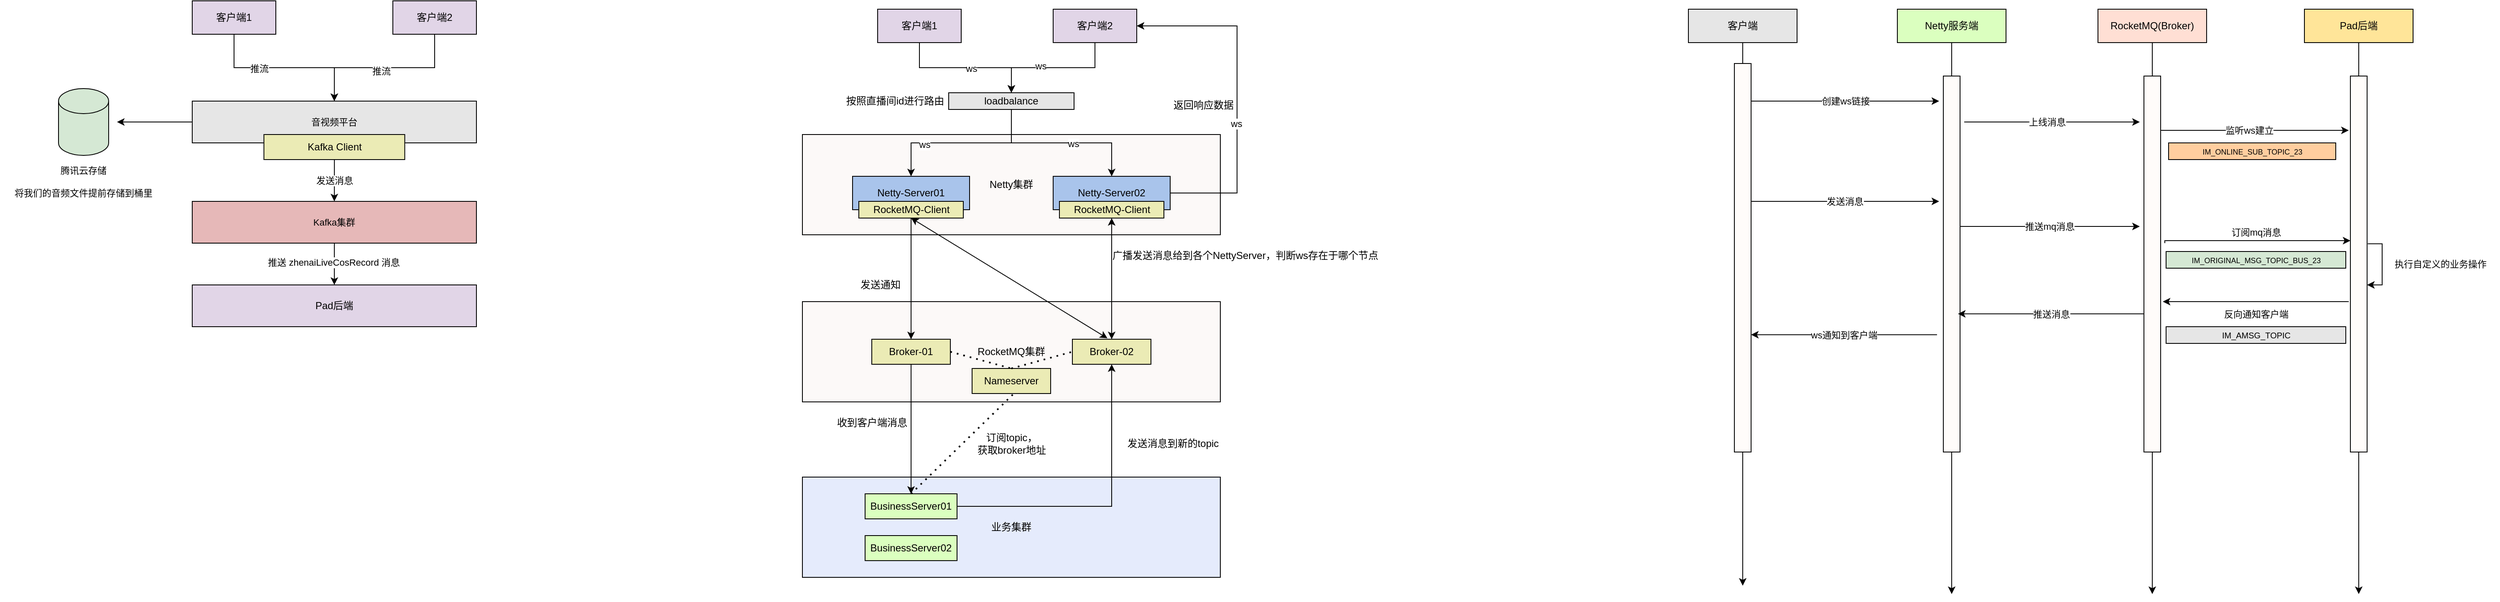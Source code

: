 <mxfile version="17.4.1" type="github">
  <diagram id="0dCZxyW4x5zEOJx5_g3J" name="Page-1">
    <mxGraphModel dx="1515" dy="701" grid="1" gridSize="10" guides="1" tooltips="1" connect="1" arrows="1" fold="1" page="1" pageScale="1" pageWidth="827" pageHeight="1169" math="0" shadow="0">
      <root>
        <mxCell id="0" />
        <mxCell id="1" parent="0" />
        <mxCell id="oNxq9JDDvM6uJv1V1Ub6-12" style="edgeStyle=orthogonalEdgeStyle;rounded=0;orthogonalLoop=1;jettySize=auto;html=1;" edge="1" parent="1" source="oNxq9JDDvM6uJv1V1Ub6-1" target="oNxq9JDDvM6uJv1V1Ub6-10">
          <mxGeometry relative="1" as="geometry" />
        </mxCell>
        <mxCell id="oNxq9JDDvM6uJv1V1Ub6-44" value="ws" style="edgeLabel;html=1;align=center;verticalAlign=middle;resizable=0;points=[];" vertex="1" connectable="0" parent="oNxq9JDDvM6uJv1V1Ub6-12">
          <mxGeometry x="0.084" y="-1" relative="1" as="geometry">
            <mxPoint as="offset" />
          </mxGeometry>
        </mxCell>
        <mxCell id="oNxq9JDDvM6uJv1V1Ub6-1" value="客户端1" style="rounded=0;whiteSpace=wrap;html=1;fillColor=#E1D5E7;" vertex="1" parent="1">
          <mxGeometry x="1150" y="90" width="100" height="40" as="geometry" />
        </mxCell>
        <mxCell id="oNxq9JDDvM6uJv1V1Ub6-13" style="edgeStyle=orthogonalEdgeStyle;rounded=0;orthogonalLoop=1;jettySize=auto;html=1;entryX=0.5;entryY=0;entryDx=0;entryDy=0;" edge="1" parent="1" source="oNxq9JDDvM6uJv1V1Ub6-4" target="oNxq9JDDvM6uJv1V1Ub6-10">
          <mxGeometry relative="1" as="geometry" />
        </mxCell>
        <mxCell id="oNxq9JDDvM6uJv1V1Ub6-45" value="ws" style="edgeLabel;html=1;align=center;verticalAlign=middle;resizable=0;points=[];" vertex="1" connectable="0" parent="oNxq9JDDvM6uJv1V1Ub6-13">
          <mxGeometry x="0.189" y="-2" relative="1" as="geometry">
            <mxPoint as="offset" />
          </mxGeometry>
        </mxCell>
        <mxCell id="oNxq9JDDvM6uJv1V1Ub6-4" value="客户端2" style="rounded=0;whiteSpace=wrap;html=1;fillColor=#E1D5E7;" vertex="1" parent="1">
          <mxGeometry x="1360" y="90" width="100" height="40" as="geometry" />
        </mxCell>
        <mxCell id="oNxq9JDDvM6uJv1V1Ub6-9" value="Netty集群" style="rounded=0;whiteSpace=wrap;html=1;fillColor=#FCF9F8;" vertex="1" parent="1">
          <mxGeometry x="1060" y="240" width="500" height="120" as="geometry" />
        </mxCell>
        <mxCell id="oNxq9JDDvM6uJv1V1Ub6-5" value="Netty-Server01" style="rounded=0;whiteSpace=wrap;html=1;fillColor=#A9C4EB;" vertex="1" parent="1">
          <mxGeometry x="1120" y="290" width="140" height="40" as="geometry" />
        </mxCell>
        <mxCell id="oNxq9JDDvM6uJv1V1Ub6-42" style="edgeStyle=orthogonalEdgeStyle;rounded=0;orthogonalLoop=1;jettySize=auto;html=1;entryX=1;entryY=0.5;entryDx=0;entryDy=0;" edge="1" parent="1" source="oNxq9JDDvM6uJv1V1Ub6-6" target="oNxq9JDDvM6uJv1V1Ub6-4">
          <mxGeometry relative="1" as="geometry">
            <mxPoint x="1580" y="200" as="targetPoint" />
            <Array as="points">
              <mxPoint x="1580" y="310" />
              <mxPoint x="1580" y="110" />
            </Array>
          </mxGeometry>
        </mxCell>
        <mxCell id="oNxq9JDDvM6uJv1V1Ub6-60" value="ws" style="edgeLabel;html=1;align=center;verticalAlign=middle;resizable=0;points=[];" vertex="1" connectable="0" parent="oNxq9JDDvM6uJv1V1Ub6-42">
          <mxGeometry x="-0.184" y="1" relative="1" as="geometry">
            <mxPoint as="offset" />
          </mxGeometry>
        </mxCell>
        <mxCell id="oNxq9JDDvM6uJv1V1Ub6-6" value="Netty-Server02" style="rounded=0;whiteSpace=wrap;html=1;fillColor=#A9C4EB;" vertex="1" parent="1">
          <mxGeometry x="1360" y="290" width="140" height="40" as="geometry" />
        </mxCell>
        <mxCell id="oNxq9JDDvM6uJv1V1Ub6-14" style="edgeStyle=orthogonalEdgeStyle;rounded=0;orthogonalLoop=1;jettySize=auto;html=1;" edge="1" parent="1" source="oNxq9JDDvM6uJv1V1Ub6-10" target="oNxq9JDDvM6uJv1V1Ub6-5">
          <mxGeometry relative="1" as="geometry" />
        </mxCell>
        <mxCell id="oNxq9JDDvM6uJv1V1Ub6-46" value="ws" style="edgeLabel;html=1;align=center;verticalAlign=middle;resizable=0;points=[];" vertex="1" connectable="0" parent="oNxq9JDDvM6uJv1V1Ub6-14">
          <mxGeometry x="0.444" y="2" relative="1" as="geometry">
            <mxPoint as="offset" />
          </mxGeometry>
        </mxCell>
        <mxCell id="oNxq9JDDvM6uJv1V1Ub6-15" style="edgeStyle=orthogonalEdgeStyle;rounded=0;orthogonalLoop=1;jettySize=auto;html=1;" edge="1" parent="1" source="oNxq9JDDvM6uJv1V1Ub6-10" target="oNxq9JDDvM6uJv1V1Ub6-6">
          <mxGeometry relative="1" as="geometry" />
        </mxCell>
        <mxCell id="oNxq9JDDvM6uJv1V1Ub6-47" value="ws" style="edgeLabel;html=1;align=center;verticalAlign=middle;resizable=0;points=[];" vertex="1" connectable="0" parent="oNxq9JDDvM6uJv1V1Ub6-15">
          <mxGeometry x="0.135" y="-1" relative="1" as="geometry">
            <mxPoint as="offset" />
          </mxGeometry>
        </mxCell>
        <mxCell id="oNxq9JDDvM6uJv1V1Ub6-10" value="loadbalance" style="rounded=0;whiteSpace=wrap;html=1;fillColor=#E6E6E6;" vertex="1" parent="1">
          <mxGeometry x="1235" y="190" width="150" height="20" as="geometry" />
        </mxCell>
        <mxCell id="oNxq9JDDvM6uJv1V1Ub6-16" value="按照直播间id进行路由" style="text;html=1;strokeColor=none;fillColor=none;align=center;verticalAlign=middle;whiteSpace=wrap;rounded=0;" vertex="1" parent="1">
          <mxGeometry x="1101" y="185" width="140" height="30" as="geometry" />
        </mxCell>
        <mxCell id="oNxq9JDDvM6uJv1V1Ub6-17" value="RocketMQ集群" style="rounded=0;whiteSpace=wrap;html=1;fillColor=#FCF9F8;" vertex="1" parent="1">
          <mxGeometry x="1060" y="440" width="500" height="120" as="geometry" />
        </mxCell>
        <mxCell id="oNxq9JDDvM6uJv1V1Ub6-58" style="edgeStyle=orthogonalEdgeStyle;rounded=0;orthogonalLoop=1;jettySize=auto;html=1;entryX=0.5;entryY=0;entryDx=0;entryDy=0;" edge="1" parent="1" source="oNxq9JDDvM6uJv1V1Ub6-19" target="oNxq9JDDvM6uJv1V1Ub6-21">
          <mxGeometry relative="1" as="geometry" />
        </mxCell>
        <mxCell id="oNxq9JDDvM6uJv1V1Ub6-19" value="RocketMQ-Client" style="rounded=0;whiteSpace=wrap;html=1;fillColor=#EBEBB5;" vertex="1" parent="1">
          <mxGeometry x="1127.5" y="320" width="125" height="20" as="geometry" />
        </mxCell>
        <mxCell id="oNxq9JDDvM6uJv1V1Ub6-20" value="RocketMQ-Client" style="rounded=0;whiteSpace=wrap;html=1;fillColor=#EBEBB5;" vertex="1" parent="1">
          <mxGeometry x="1367.5" y="320" width="125" height="20" as="geometry" />
        </mxCell>
        <mxCell id="oNxq9JDDvM6uJv1V1Ub6-21" value="Broker-01" style="rounded=0;whiteSpace=wrap;html=1;fillColor=#EBEBB5;" vertex="1" parent="1">
          <mxGeometry x="1143" y="485" width="94" height="30" as="geometry" />
        </mxCell>
        <mxCell id="oNxq9JDDvM6uJv1V1Ub6-22" value="Broker-02" style="rounded=0;whiteSpace=wrap;html=1;fillColor=#EBEBB5;" vertex="1" parent="1">
          <mxGeometry x="1383" y="485" width="94" height="30" as="geometry" />
        </mxCell>
        <mxCell id="oNxq9JDDvM6uJv1V1Ub6-23" value="Nameserver" style="rounded=0;whiteSpace=wrap;html=1;fillColor=#EBEBB5;" vertex="1" parent="1">
          <mxGeometry x="1263" y="520" width="94" height="30" as="geometry" />
        </mxCell>
        <mxCell id="oNxq9JDDvM6uJv1V1Ub6-29" value="业务集群" style="rounded=0;whiteSpace=wrap;html=1;fillColor=#E5EBFC;" vertex="1" parent="1">
          <mxGeometry x="1060" y="650" width="500" height="120" as="geometry" />
        </mxCell>
        <mxCell id="oNxq9JDDvM6uJv1V1Ub6-36" style="edgeStyle=orthogonalEdgeStyle;rounded=0;orthogonalLoop=1;jettySize=auto;html=1;entryX=0.5;entryY=1;entryDx=0;entryDy=0;" edge="1" parent="1" source="oNxq9JDDvM6uJv1V1Ub6-30" target="oNxq9JDDvM6uJv1V1Ub6-22">
          <mxGeometry relative="1" as="geometry" />
        </mxCell>
        <mxCell id="oNxq9JDDvM6uJv1V1Ub6-30" value="BusinessServer01" style="rounded=0;whiteSpace=wrap;html=1;fillColor=#DBFFBF;" vertex="1" parent="1">
          <mxGeometry x="1135" y="670" width="110" height="30" as="geometry" />
        </mxCell>
        <mxCell id="oNxq9JDDvM6uJv1V1Ub6-32" style="edgeStyle=orthogonalEdgeStyle;rounded=0;orthogonalLoop=1;jettySize=auto;html=1;" edge="1" parent="1" source="oNxq9JDDvM6uJv1V1Ub6-21" target="oNxq9JDDvM6uJv1V1Ub6-30">
          <mxGeometry relative="1" as="geometry" />
        </mxCell>
        <mxCell id="oNxq9JDDvM6uJv1V1Ub6-34" value="订阅topic，&lt;br&gt;获取broker地址" style="text;html=1;strokeColor=none;fillColor=none;align=center;verticalAlign=middle;whiteSpace=wrap;rounded=0;" vertex="1" parent="1">
          <mxGeometry x="1226.5" y="600" width="167" height="20" as="geometry" />
        </mxCell>
        <mxCell id="oNxq9JDDvM6uJv1V1Ub6-35" value="收到客户端消息" style="text;html=1;strokeColor=none;fillColor=none;align=center;verticalAlign=middle;whiteSpace=wrap;rounded=0;" vertex="1" parent="1">
          <mxGeometry x="1059.5" y="574.5" width="167" height="20" as="geometry" />
        </mxCell>
        <mxCell id="oNxq9JDDvM6uJv1V1Ub6-37" value="发送消息到新的topic" style="text;html=1;strokeColor=none;fillColor=none;align=center;verticalAlign=middle;whiteSpace=wrap;rounded=0;" vertex="1" parent="1">
          <mxGeometry x="1420" y="600" width="167" height="20" as="geometry" />
        </mxCell>
        <mxCell id="oNxq9JDDvM6uJv1V1Ub6-38" value="" style="endArrow=classic;startArrow=classic;html=1;rounded=0;entryX=0.446;entryY=-0.038;entryDx=0;entryDy=0;entryPerimeter=0;exitX=0.5;exitY=1;exitDx=0;exitDy=0;" edge="1" parent="1" source="oNxq9JDDvM6uJv1V1Ub6-19" target="oNxq9JDDvM6uJv1V1Ub6-22">
          <mxGeometry width="50" height="50" relative="1" as="geometry">
            <mxPoint x="1240" y="430" as="sourcePoint" />
            <mxPoint x="1290" y="380" as="targetPoint" />
          </mxGeometry>
        </mxCell>
        <mxCell id="oNxq9JDDvM6uJv1V1Ub6-39" value="" style="endArrow=classic;startArrow=classic;html=1;rounded=0;entryX=0.5;entryY=0;entryDx=0;entryDy=0;" edge="1" parent="1" source="oNxq9JDDvM6uJv1V1Ub6-20" target="oNxq9JDDvM6uJv1V1Ub6-22">
          <mxGeometry width="50" height="50" relative="1" as="geometry">
            <mxPoint x="1200" y="350.0" as="sourcePoint" />
            <mxPoint x="1434.924" y="493.86" as="targetPoint" />
          </mxGeometry>
        </mxCell>
        <mxCell id="oNxq9JDDvM6uJv1V1Ub6-40" value="广播发送消息给到各个NettyServer，判断ws存在于哪个节点" style="text;html=1;strokeColor=none;fillColor=none;align=center;verticalAlign=middle;whiteSpace=wrap;rounded=0;" vertex="1" parent="1">
          <mxGeometry x="1420" y="380" width="340" height="10" as="geometry" />
        </mxCell>
        <mxCell id="oNxq9JDDvM6uJv1V1Ub6-43" value="返回响应数据" style="text;html=1;strokeColor=none;fillColor=none;align=center;verticalAlign=middle;whiteSpace=wrap;rounded=0;" vertex="1" parent="1">
          <mxGeometry x="1470" y="190" width="140" height="30" as="geometry" />
        </mxCell>
        <mxCell id="oNxq9JDDvM6uJv1V1Ub6-48" value="BusinessServer02" style="rounded=0;whiteSpace=wrap;html=1;fillColor=#DBFFBF;" vertex="1" parent="1">
          <mxGeometry x="1135" y="720" width="110" height="30" as="geometry" />
        </mxCell>
        <mxCell id="oNxq9JDDvM6uJv1V1Ub6-52" value="" style="endArrow=none;dashed=1;html=1;dashPattern=1 3;strokeWidth=2;rounded=0;exitX=0.5;exitY=0;exitDx=0;exitDy=0;" edge="1" parent="1" source="oNxq9JDDvM6uJv1V1Ub6-30">
          <mxGeometry width="50" height="50" relative="1" as="geometry">
            <mxPoint x="1263" y="600" as="sourcePoint" />
            <mxPoint x="1313" y="550" as="targetPoint" />
          </mxGeometry>
        </mxCell>
        <mxCell id="oNxq9JDDvM6uJv1V1Ub6-53" value="" style="endArrow=none;dashed=1;html=1;dashPattern=1 3;strokeWidth=2;rounded=0;exitX=0.5;exitY=0;exitDx=0;exitDy=0;" edge="1" parent="1" source="oNxq9JDDvM6uJv1V1Ub6-23">
          <mxGeometry width="50" height="50" relative="1" as="geometry">
            <mxPoint x="1260" y="620" as="sourcePoint" />
            <mxPoint x="1383" y="500" as="targetPoint" />
          </mxGeometry>
        </mxCell>
        <mxCell id="oNxq9JDDvM6uJv1V1Ub6-54" value="" style="endArrow=none;dashed=1;html=1;dashPattern=1 3;strokeWidth=2;rounded=0;exitX=0.5;exitY=0;exitDx=0;exitDy=0;entryX=0.5;entryY=0;entryDx=0;entryDy=0;" edge="1" parent="1" target="oNxq9JDDvM6uJv1V1Ub6-23">
          <mxGeometry width="50" height="50" relative="1" as="geometry">
            <mxPoint x="1237" y="500.0" as="sourcePoint" />
            <mxPoint x="1310" y="480.0" as="targetPoint" />
          </mxGeometry>
        </mxCell>
        <mxCell id="oNxq9JDDvM6uJv1V1Ub6-59" value="发送通知" style="text;html=1;strokeColor=none;fillColor=none;align=center;verticalAlign=middle;whiteSpace=wrap;rounded=0;" vertex="1" parent="1">
          <mxGeometry x="1070" y="410" width="167" height="20" as="geometry" />
        </mxCell>
        <mxCell id="oNxq9JDDvM6uJv1V1Ub6-66" style="edgeStyle=orthogonalEdgeStyle;rounded=0;orthogonalLoop=1;jettySize=auto;html=1;startArrow=none;" edge="1" parent="1" source="oNxq9JDDvM6uJv1V1Ub6-72">
          <mxGeometry relative="1" as="geometry">
            <mxPoint x="2185.0" y="780" as="targetPoint" />
          </mxGeometry>
        </mxCell>
        <mxCell id="oNxq9JDDvM6uJv1V1Ub6-63" value="客户端" style="rounded=0;whiteSpace=wrap;html=1;fillColor=#E6E6E6;" vertex="1" parent="1">
          <mxGeometry x="2120" y="90" width="130" height="40" as="geometry" />
        </mxCell>
        <mxCell id="oNxq9JDDvM6uJv1V1Ub6-69" style="edgeStyle=orthogonalEdgeStyle;rounded=0;orthogonalLoop=1;jettySize=auto;html=1;" edge="1" parent="1" source="oNxq9JDDvM6uJv1V1Ub6-65">
          <mxGeometry relative="1" as="geometry">
            <mxPoint x="2435" y="790" as="targetPoint" />
          </mxGeometry>
        </mxCell>
        <mxCell id="oNxq9JDDvM6uJv1V1Ub6-65" value="Netty服务端" style="rounded=0;whiteSpace=wrap;html=1;fillColor=#DBFFBF;" vertex="1" parent="1">
          <mxGeometry x="2370" y="90" width="130" height="40" as="geometry" />
        </mxCell>
        <mxCell id="oNxq9JDDvM6uJv1V1Ub6-70" style="edgeStyle=orthogonalEdgeStyle;rounded=0;orthogonalLoop=1;jettySize=auto;html=1;" edge="1" parent="1" source="oNxq9JDDvM6uJv1V1Ub6-67">
          <mxGeometry relative="1" as="geometry">
            <mxPoint x="2675" y="790" as="targetPoint" />
          </mxGeometry>
        </mxCell>
        <mxCell id="oNxq9JDDvM6uJv1V1Ub6-67" value="RocketMQ(Broker)" style="rounded=0;whiteSpace=wrap;html=1;fillColor=#FFDFD4;" vertex="1" parent="1">
          <mxGeometry x="2610" y="90" width="130" height="40" as="geometry" />
        </mxCell>
        <mxCell id="oNxq9JDDvM6uJv1V1Ub6-71" style="edgeStyle=orthogonalEdgeStyle;rounded=0;orthogonalLoop=1;jettySize=auto;html=1;startArrow=none;" edge="1" parent="1" source="oNxq9JDDvM6uJv1V1Ub6-83">
          <mxGeometry relative="1" as="geometry">
            <mxPoint x="2922" y="790" as="targetPoint" />
          </mxGeometry>
        </mxCell>
        <mxCell id="oNxq9JDDvM6uJv1V1Ub6-68" value="Pad后端" style="rounded=0;whiteSpace=wrap;html=1;fillColor=#FFE599;" vertex="1" parent="1">
          <mxGeometry x="2857" y="90" width="130" height="40" as="geometry" />
        </mxCell>
        <mxCell id="oNxq9JDDvM6uJv1V1Ub6-75" value="创建ws链接" style="edgeStyle=orthogonalEdgeStyle;rounded=0;orthogonalLoop=1;jettySize=auto;html=1;" edge="1" parent="1" source="oNxq9JDDvM6uJv1V1Ub6-72">
          <mxGeometry relative="1" as="geometry">
            <mxPoint x="2420" y="200" as="targetPoint" />
            <Array as="points">
              <mxPoint x="2250" y="200" />
              <mxPoint x="2250" y="200" />
            </Array>
          </mxGeometry>
        </mxCell>
        <mxCell id="oNxq9JDDvM6uJv1V1Ub6-72" value="" style="rounded=0;whiteSpace=wrap;html=1;fillColor=#FFFCFA;" vertex="1" parent="1">
          <mxGeometry x="2175" y="155" width="20" height="465" as="geometry" />
        </mxCell>
        <mxCell id="oNxq9JDDvM6uJv1V1Ub6-73" value="" style="edgeStyle=orthogonalEdgeStyle;rounded=0;orthogonalLoop=1;jettySize=auto;html=1;endArrow=none;" edge="1" parent="1" source="oNxq9JDDvM6uJv1V1Ub6-63" target="oNxq9JDDvM6uJv1V1Ub6-72">
          <mxGeometry relative="1" as="geometry">
            <mxPoint x="2185.0" y="780" as="targetPoint" />
            <mxPoint x="2185.0" y="130" as="sourcePoint" />
          </mxGeometry>
        </mxCell>
        <mxCell id="oNxq9JDDvM6uJv1V1Ub6-74" value="" style="rounded=0;whiteSpace=wrap;html=1;fillColor=#FFFCFA;" vertex="1" parent="1">
          <mxGeometry x="2425" y="170" width="20" height="450" as="geometry" />
        </mxCell>
        <mxCell id="oNxq9JDDvM6uJv1V1Ub6-76" value="" style="rounded=0;whiteSpace=wrap;html=1;fillColor=#FFFCFA;" vertex="1" parent="1">
          <mxGeometry x="2665" y="170" width="20" height="450" as="geometry" />
        </mxCell>
        <mxCell id="oNxq9JDDvM6uJv1V1Ub6-78" value="" style="endArrow=classic;html=1;rounded=0;" edge="1" parent="1">
          <mxGeometry width="50" height="50" relative="1" as="geometry">
            <mxPoint x="2450" y="225" as="sourcePoint" />
            <mxPoint x="2660" y="225" as="targetPoint" />
          </mxGeometry>
        </mxCell>
        <mxCell id="oNxq9JDDvM6uJv1V1Ub6-79" value="上线消息" style="edgeLabel;html=1;align=center;verticalAlign=middle;resizable=0;points=[];" vertex="1" connectable="0" parent="oNxq9JDDvM6uJv1V1Ub6-78">
          <mxGeometry x="-0.059" relative="1" as="geometry">
            <mxPoint as="offset" />
          </mxGeometry>
        </mxCell>
        <mxCell id="oNxq9JDDvM6uJv1V1Ub6-83" value="" style="rounded=0;whiteSpace=wrap;html=1;fillColor=#FFFCFA;" vertex="1" parent="1">
          <mxGeometry x="2912" y="170" width="20" height="450" as="geometry" />
        </mxCell>
        <mxCell id="oNxq9JDDvM6uJv1V1Ub6-84" value="" style="edgeStyle=orthogonalEdgeStyle;rounded=0;orthogonalLoop=1;jettySize=auto;html=1;endArrow=none;" edge="1" parent="1" source="oNxq9JDDvM6uJv1V1Ub6-68" target="oNxq9JDDvM6uJv1V1Ub6-83">
          <mxGeometry relative="1" as="geometry">
            <mxPoint x="2922" y="790" as="targetPoint" />
            <mxPoint x="2922" y="130" as="sourcePoint" />
          </mxGeometry>
        </mxCell>
        <mxCell id="oNxq9JDDvM6uJv1V1Ub6-85" value="" style="endArrow=classic;html=1;rounded=0;" edge="1" parent="1">
          <mxGeometry width="50" height="50" relative="1" as="geometry">
            <mxPoint x="2685" y="235" as="sourcePoint" />
            <mxPoint x="2910" y="235" as="targetPoint" />
          </mxGeometry>
        </mxCell>
        <mxCell id="oNxq9JDDvM6uJv1V1Ub6-86" value="监听ws建立" style="edgeLabel;html=1;align=center;verticalAlign=middle;resizable=0;points=[];" vertex="1" connectable="0" parent="oNxq9JDDvM6uJv1V1Ub6-85">
          <mxGeometry x="-0.059" relative="1" as="geometry">
            <mxPoint as="offset" />
          </mxGeometry>
        </mxCell>
        <mxCell id="oNxq9JDDvM6uJv1V1Ub6-87" value="&lt;font style=&quot;font-size: 9px&quot;&gt;IM_ONLINE_SUB_TOPIC_23&lt;/font&gt;" style="rounded=0;whiteSpace=wrap;html=1;fontSize=10;fillColor=#FFCE9F;" vertex="1" parent="1">
          <mxGeometry x="2694.5" y="250" width="200" height="20" as="geometry" />
        </mxCell>
        <mxCell id="oNxq9JDDvM6uJv1V1Ub6-89" value="发送消息" style="edgeStyle=orthogonalEdgeStyle;rounded=0;orthogonalLoop=1;jettySize=auto;html=1;" edge="1" parent="1">
          <mxGeometry relative="1" as="geometry">
            <mxPoint x="2420" y="320.04" as="targetPoint" />
            <mxPoint x="2195" y="319.997" as="sourcePoint" />
            <Array as="points">
              <mxPoint x="2250" y="320.04" />
              <mxPoint x="2250" y="320.04" />
            </Array>
          </mxGeometry>
        </mxCell>
        <mxCell id="oNxq9JDDvM6uJv1V1Ub6-90" value="推送mq消息" style="edgeStyle=orthogonalEdgeStyle;rounded=0;orthogonalLoop=1;jettySize=auto;html=1;" edge="1" parent="1">
          <mxGeometry relative="1" as="geometry">
            <mxPoint x="2660" y="350" as="targetPoint" />
            <mxPoint x="2445" y="349.997" as="sourcePoint" />
            <Array as="points">
              <mxPoint x="2500" y="350.04" />
              <mxPoint x="2500" y="350.04" />
            </Array>
          </mxGeometry>
        </mxCell>
        <mxCell id="oNxq9JDDvM6uJv1V1Ub6-92" value="订阅mq消息" style="edgeStyle=orthogonalEdgeStyle;rounded=0;orthogonalLoop=1;jettySize=auto;html=1;" edge="1" parent="1">
          <mxGeometry x="-0.009" y="10" relative="1" as="geometry">
            <mxPoint x="2912" y="367.0" as="targetPoint" />
            <mxPoint x="2690" y="370" as="sourcePoint" />
            <Array as="points">
              <mxPoint x="2690" y="367" />
            </Array>
            <mxPoint as="offset" />
          </mxGeometry>
        </mxCell>
        <mxCell id="oNxq9JDDvM6uJv1V1Ub6-93" value="&lt;font style=&quot;font-size: 9px&quot;&gt;IM_ORIGINAL_MSG_TOPIC_BUS_23&lt;/font&gt;" style="rounded=0;whiteSpace=wrap;html=1;fontSize=10;fillColor=#D5E8D4;" vertex="1" parent="1">
          <mxGeometry x="2691.5" y="380" width="215" height="20" as="geometry" />
        </mxCell>
        <mxCell id="oNxq9JDDvM6uJv1V1Ub6-95" style="edgeStyle=orthogonalEdgeStyle;rounded=0;orthogonalLoop=1;jettySize=auto;html=1;fontSize=11;exitX=1.039;exitY=0.446;exitDx=0;exitDy=0;exitPerimeter=0;" edge="1" parent="1" source="oNxq9JDDvM6uJv1V1Ub6-83" target="oNxq9JDDvM6uJv1V1Ub6-83">
          <mxGeometry relative="1" as="geometry">
            <mxPoint x="2940" y="370" as="sourcePoint" />
            <Array as="points">
              <mxPoint x="2950" y="371" />
              <mxPoint x="2950" y="420" />
            </Array>
          </mxGeometry>
        </mxCell>
        <mxCell id="oNxq9JDDvM6uJv1V1Ub6-96" value="执行自定义的业务操作" style="text;html=1;strokeColor=none;fillColor=none;align=center;verticalAlign=middle;whiteSpace=wrap;rounded=0;fontSize=11;" vertex="1" parent="1">
          <mxGeometry x="2950" y="380" width="140" height="30" as="geometry" />
        </mxCell>
        <mxCell id="oNxq9JDDvM6uJv1V1Ub6-97" value="" style="endArrow=classic;html=1;rounded=0;fontSize=11;entryX=1.128;entryY=0.6;entryDx=0;entryDy=0;entryPerimeter=0;" edge="1" parent="1" target="oNxq9JDDvM6uJv1V1Ub6-76">
          <mxGeometry width="50" height="50" relative="1" as="geometry">
            <mxPoint x="2910" y="440" as="sourcePoint" />
            <mxPoint x="2800" y="460" as="targetPoint" />
          </mxGeometry>
        </mxCell>
        <mxCell id="oNxq9JDDvM6uJv1V1Ub6-98" value="&lt;font size=&quot;1&quot;&gt;IM_AMSG_TOPIC&lt;br&gt;&lt;/font&gt;" style="rounded=0;whiteSpace=wrap;html=1;fontSize=10;fillColor=#E6E6E6;" vertex="1" parent="1">
          <mxGeometry x="2691.5" y="470" width="215" height="20" as="geometry" />
        </mxCell>
        <mxCell id="oNxq9JDDvM6uJv1V1Ub6-99" value="反向通知客户端" style="text;html=1;strokeColor=none;fillColor=none;align=center;verticalAlign=middle;whiteSpace=wrap;rounded=0;fontSize=11;" vertex="1" parent="1">
          <mxGeometry x="2748.5" y="440" width="101" height="30" as="geometry" />
        </mxCell>
        <mxCell id="oNxq9JDDvM6uJv1V1Ub6-100" value="推送消息" style="endArrow=classic;html=1;rounded=0;fontSize=11;entryX=1.128;entryY=0.6;entryDx=0;entryDy=0;entryPerimeter=0;" edge="1" parent="1">
          <mxGeometry width="50" height="50" relative="1" as="geometry">
            <mxPoint x="2665" y="454.57" as="sourcePoint" />
            <mxPoint x="2442.56" y="454.57" as="targetPoint" />
          </mxGeometry>
        </mxCell>
        <mxCell id="oNxq9JDDvM6uJv1V1Ub6-101" value="ws通知到客户端" style="endArrow=classic;html=1;rounded=0;fontSize=11;entryX=1.128;entryY=0.6;entryDx=0;entryDy=0;entryPerimeter=0;" edge="1" parent="1">
          <mxGeometry width="50" height="50" relative="1" as="geometry">
            <mxPoint x="2417.44" y="479.57" as="sourcePoint" />
            <mxPoint x="2195" y="479.57" as="targetPoint" />
          </mxGeometry>
        </mxCell>
        <mxCell id="oNxq9JDDvM6uJv1V1Ub6-117" style="edgeStyle=orthogonalEdgeStyle;rounded=0;orthogonalLoop=1;jettySize=auto;html=1;fontSize=11;" edge="1" parent="1" source="oNxq9JDDvM6uJv1V1Ub6-102">
          <mxGeometry relative="1" as="geometry">
            <mxPoint x="240" y="225" as="targetPoint" />
          </mxGeometry>
        </mxCell>
        <mxCell id="oNxq9JDDvM6uJv1V1Ub6-102" value="音视频平台" style="rounded=0;whiteSpace=wrap;html=1;fontSize=11;fillColor=#E6E6E6;" vertex="1" parent="1">
          <mxGeometry x="330" y="200" width="340" height="50" as="geometry" />
        </mxCell>
        <mxCell id="oNxq9JDDvM6uJv1V1Ub6-106" style="edgeStyle=orthogonalEdgeStyle;rounded=0;orthogonalLoop=1;jettySize=auto;html=1;fontSize=11;" edge="1" parent="1" source="oNxq9JDDvM6uJv1V1Ub6-103" target="oNxq9JDDvM6uJv1V1Ub6-102">
          <mxGeometry relative="1" as="geometry" />
        </mxCell>
        <mxCell id="oNxq9JDDvM6uJv1V1Ub6-108" value="推流" style="edgeLabel;html=1;align=center;verticalAlign=middle;resizable=0;points=[];fontSize=11;" vertex="1" connectable="0" parent="oNxq9JDDvM6uJv1V1Ub6-106">
          <mxGeometry x="-0.3" y="-1" relative="1" as="geometry">
            <mxPoint as="offset" />
          </mxGeometry>
        </mxCell>
        <mxCell id="oNxq9JDDvM6uJv1V1Ub6-103" value="客户端1" style="rounded=0;whiteSpace=wrap;html=1;fillColor=#E1D5E7;" vertex="1" parent="1">
          <mxGeometry x="330" y="80" width="100" height="40" as="geometry" />
        </mxCell>
        <mxCell id="oNxq9JDDvM6uJv1V1Ub6-107" style="edgeStyle=orthogonalEdgeStyle;rounded=0;orthogonalLoop=1;jettySize=auto;html=1;entryX=0.5;entryY=0;entryDx=0;entryDy=0;fontSize=11;" edge="1" parent="1" source="oNxq9JDDvM6uJv1V1Ub6-104" target="oNxq9JDDvM6uJv1V1Ub6-102">
          <mxGeometry relative="1" as="geometry" />
        </mxCell>
        <mxCell id="oNxq9JDDvM6uJv1V1Ub6-109" value="推流" style="edgeLabel;html=1;align=center;verticalAlign=middle;resizable=0;points=[];fontSize=11;" vertex="1" connectable="0" parent="oNxq9JDDvM6uJv1V1Ub6-107">
          <mxGeometry x="0.04" y="4" relative="1" as="geometry">
            <mxPoint as="offset" />
          </mxGeometry>
        </mxCell>
        <mxCell id="oNxq9JDDvM6uJv1V1Ub6-104" value="客户端2" style="rounded=0;whiteSpace=wrap;html=1;fillColor=#E1D5E7;" vertex="1" parent="1">
          <mxGeometry x="570" y="80" width="100" height="40" as="geometry" />
        </mxCell>
        <mxCell id="oNxq9JDDvM6uJv1V1Ub6-110" value="Pad后端" style="rounded=0;whiteSpace=wrap;html=1;fillColor=#E1D5E7;" vertex="1" parent="1">
          <mxGeometry x="330" y="420" width="340" height="50" as="geometry" />
        </mxCell>
        <mxCell id="oNxq9JDDvM6uJv1V1Ub6-113" value="发送消息" style="edgeStyle=orthogonalEdgeStyle;rounded=0;orthogonalLoop=1;jettySize=auto;html=1;entryX=0.5;entryY=0;entryDx=0;entryDy=0;fontSize=11;" edge="1" parent="1" source="oNxq9JDDvM6uJv1V1Ub6-111" target="oNxq9JDDvM6uJv1V1Ub6-112">
          <mxGeometry relative="1" as="geometry" />
        </mxCell>
        <mxCell id="oNxq9JDDvM6uJv1V1Ub6-111" value="Kafka Client" style="rounded=0;whiteSpace=wrap;html=1;fillColor=#EBEBB5;" vertex="1" parent="1">
          <mxGeometry x="415.75" y="240" width="168.5" height="30" as="geometry" />
        </mxCell>
        <mxCell id="oNxq9JDDvM6uJv1V1Ub6-115" style="edgeStyle=orthogonalEdgeStyle;rounded=0;orthogonalLoop=1;jettySize=auto;html=1;entryX=0.5;entryY=0;entryDx=0;entryDy=0;fontSize=11;" edge="1" parent="1" source="oNxq9JDDvM6uJv1V1Ub6-112" target="oNxq9JDDvM6uJv1V1Ub6-110">
          <mxGeometry relative="1" as="geometry" />
        </mxCell>
        <mxCell id="oNxq9JDDvM6uJv1V1Ub6-116" value="推送 zhenaiLiveCosRecord 消息" style="edgeLabel;html=1;align=center;verticalAlign=middle;resizable=0;points=[];fontSize=11;" vertex="1" connectable="0" parent="oNxq9JDDvM6uJv1V1Ub6-115">
          <mxGeometry x="-0.099" y="-1" relative="1" as="geometry">
            <mxPoint as="offset" />
          </mxGeometry>
        </mxCell>
        <mxCell id="oNxq9JDDvM6uJv1V1Ub6-112" value="Kafka集群" style="rounded=0;whiteSpace=wrap;html=1;fontSize=11;fillColor=#E6B8B8;" vertex="1" parent="1">
          <mxGeometry x="330" y="320" width="340" height="50" as="geometry" />
        </mxCell>
        <mxCell id="oNxq9JDDvM6uJv1V1Ub6-118" value="" style="shape=cylinder3;whiteSpace=wrap;html=1;boundedLbl=1;backgroundOutline=1;size=15;fontSize=11;fillColor=#D5E8D4;" vertex="1" parent="1">
          <mxGeometry x="170" y="185" width="60" height="80" as="geometry" />
        </mxCell>
        <mxCell id="oNxq9JDDvM6uJv1V1Ub6-119" value="腾讯云存储" style="text;html=1;strokeColor=none;fillColor=none;align=center;verticalAlign=middle;whiteSpace=wrap;rounded=0;fontSize=11;" vertex="1" parent="1">
          <mxGeometry x="160" y="270" width="80" height="25" as="geometry" />
        </mxCell>
        <mxCell id="oNxq9JDDvM6uJv1V1Ub6-121" value="&lt;span style=&quot;background-color: rgb(255 , 255 , 255)&quot;&gt;将我们的音频文件提前存储到桶里&lt;/span&gt;" style="text;html=1;strokeColor=none;fillColor=none;align=center;verticalAlign=middle;whiteSpace=wrap;rounded=0;fontSize=11;" vertex="1" parent="1">
          <mxGeometry x="100" y="300" width="200" height="20" as="geometry" />
        </mxCell>
      </root>
    </mxGraphModel>
  </diagram>
</mxfile>
